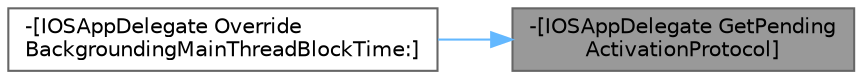 digraph "-[IOSAppDelegate GetPendingActivationProtocol]"
{
 // INTERACTIVE_SVG=YES
 // LATEX_PDF_SIZE
  bgcolor="transparent";
  edge [fontname=Helvetica,fontsize=10,labelfontname=Helvetica,labelfontsize=10];
  node [fontname=Helvetica,fontsize=10,shape=box,height=0.2,width=0.4];
  rankdir="RL";
  Node1 [id="Node000001",label="-[IOSAppDelegate GetPending\lActivationProtocol]",height=0.2,width=0.4,color="gray40", fillcolor="grey60", style="filled", fontcolor="black",tooltip=" "];
  Node1 -> Node2 [id="edge1_Node000001_Node000002",dir="back",color="steelblue1",style="solid",tooltip=" "];
  Node2 [id="Node000002",label="-[IOSAppDelegate Override\lBackgroundingMainThreadBlockTime:]",height=0.2,width=0.4,color="grey40", fillcolor="white", style="filled",URL="$d6/d94/interfaceIOSAppDelegate.html#a81f682a7383f0d3059d9cf378212056f",tooltip=" "];
}
